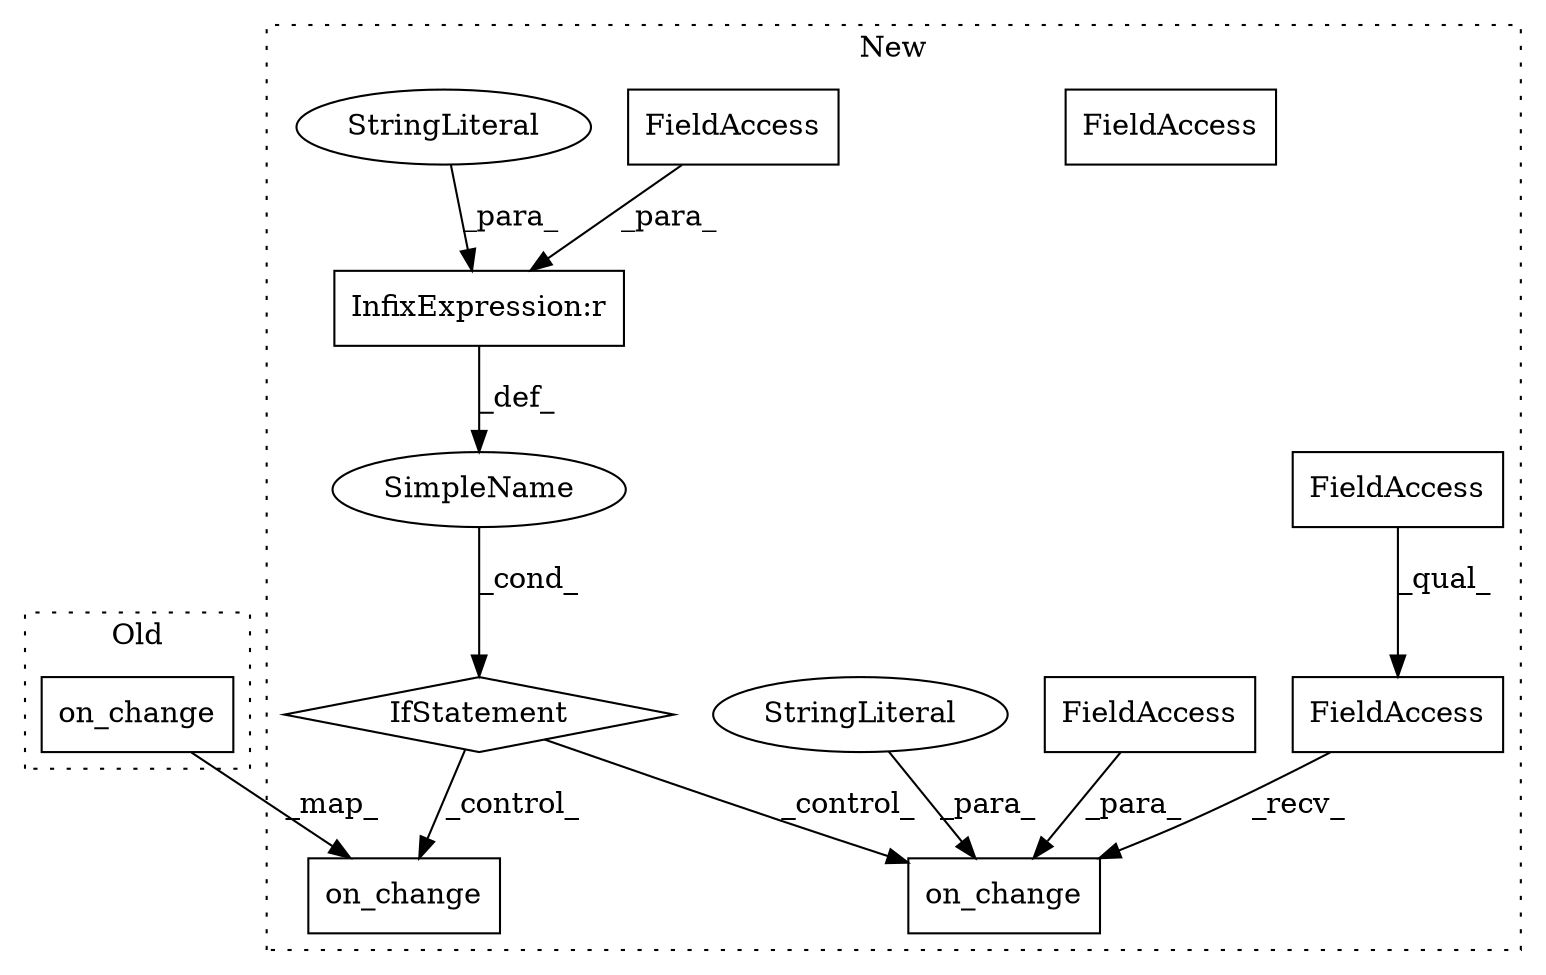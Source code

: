 digraph G {
subgraph cluster0 {
1 [label="on_change" a="32" s="21719,21742" l="10,1" shape="box"];
label = "Old";
style="dotted";
}
subgraph cluster1 {
2 [label="on_change" a="32" s="22368,22391" l="10,1" shape="box"];
3 [label="InfixExpression:r" a="27" s="22271" l="4" shape="box"];
4 [label="on_change" a="32" s="22311,22333" l="10,1" shape="box"];
5 [label="FieldAccess" a="22" s="22290" l="20" shape="box"];
6 [label="FieldAccess" a="22" s="22331" l="2" shape="box"];
7 [label="FieldAccess" a="22" s="22290" l="11" shape="box"];
8 [label="FieldAccess" a="22" s="22254" l="17" shape="box"];
9 [label="IfStatement" a="25" s="22250,22280" l="4,2" shape="diamond"];
10 [label="SimpleName" a="42" s="" l="" shape="ellipse"];
11 [label="StringLiteral" a="45" s="22275" l="5" shape="ellipse"];
12 [label="StringLiteral" a="45" s="22321" l="9" shape="ellipse"];
13 [label="FieldAccess" a="22" s="22290" l="11" shape="box"];
label = "New";
style="dotted";
}
1 -> 2 [label="_map_"];
3 -> 10 [label="_def_"];
5 -> 4 [label="_recv_"];
6 -> 4 [label="_para_"];
8 -> 3 [label="_para_"];
9 -> 2 [label="_control_"];
9 -> 4 [label="_control_"];
10 -> 9 [label="_cond_"];
11 -> 3 [label="_para_"];
12 -> 4 [label="_para_"];
13 -> 5 [label="_qual_"];
}